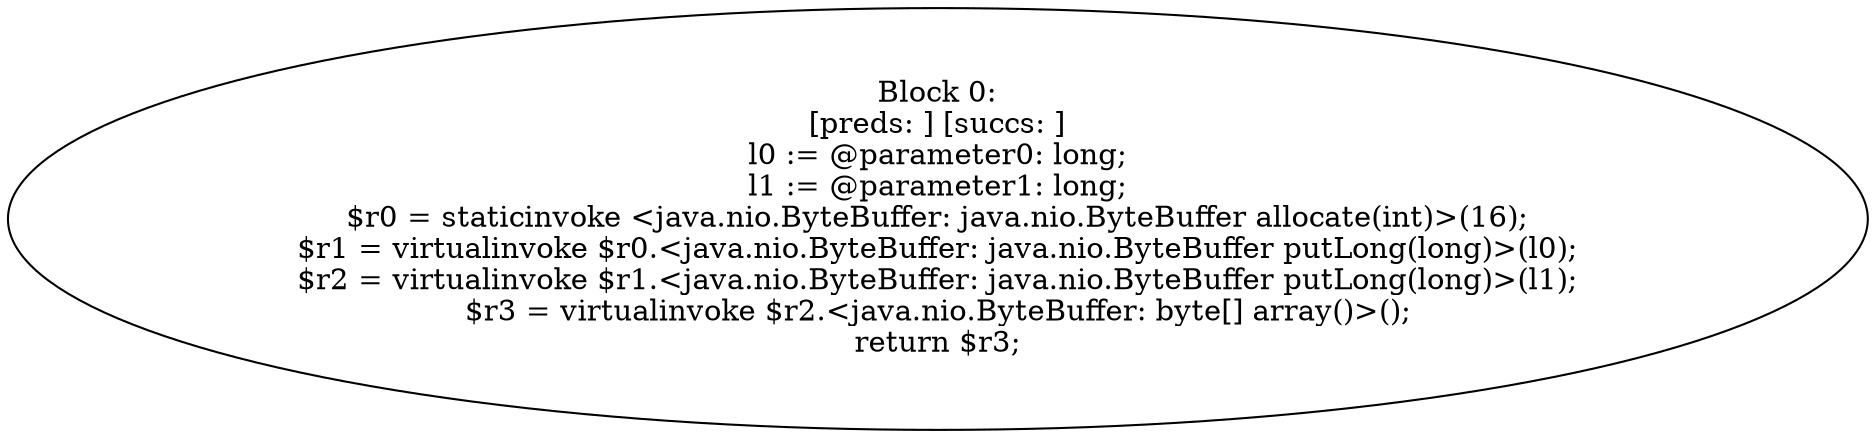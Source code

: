 digraph "unitGraph" {
    "Block 0:
[preds: ] [succs: ]
l0 := @parameter0: long;
l1 := @parameter1: long;
$r0 = staticinvoke <java.nio.ByteBuffer: java.nio.ByteBuffer allocate(int)>(16);
$r1 = virtualinvoke $r0.<java.nio.ByteBuffer: java.nio.ByteBuffer putLong(long)>(l0);
$r2 = virtualinvoke $r1.<java.nio.ByteBuffer: java.nio.ByteBuffer putLong(long)>(l1);
$r3 = virtualinvoke $r2.<java.nio.ByteBuffer: byte[] array()>();
return $r3;
"
}
